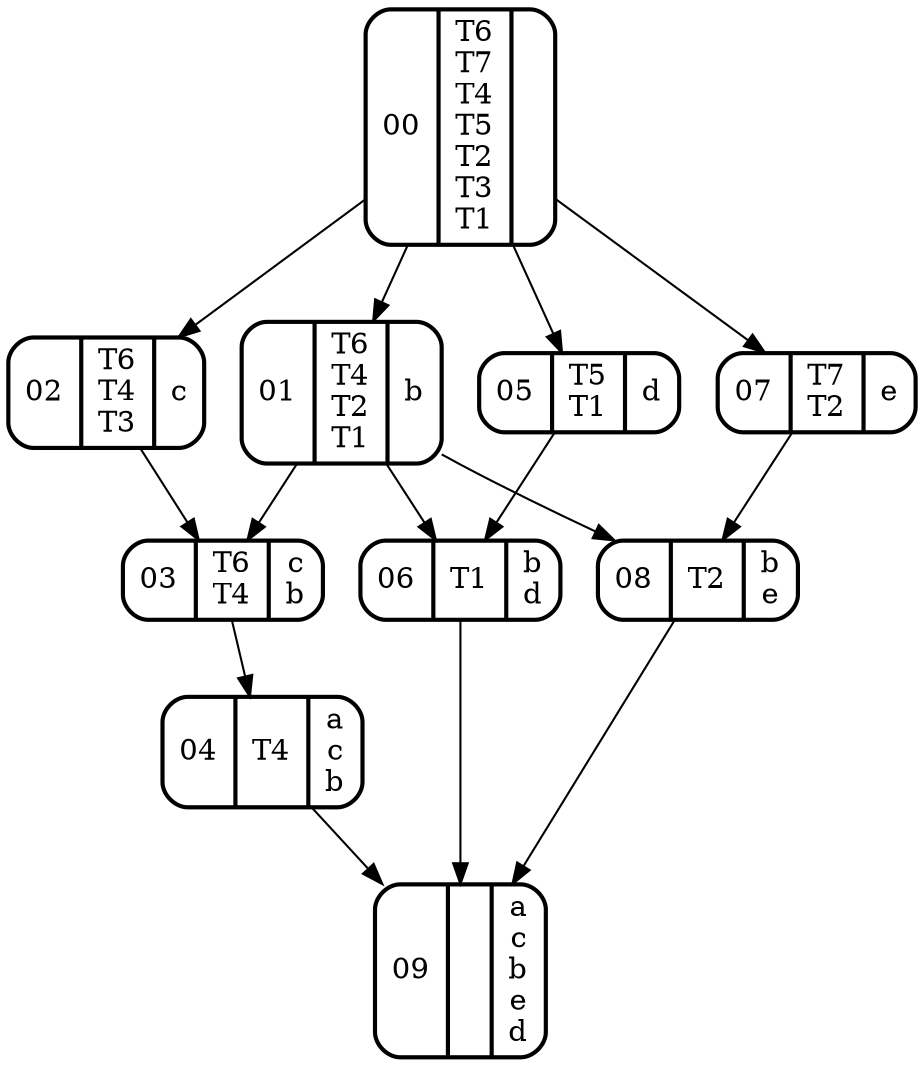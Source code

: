 digraph lattice {
node0 [color=black, shape=Mrecord, style=bold,label="00|T6\nT7\nT4\nT5\nT2\nT3\nT1|"]
node1 [color=black, shape=Mrecord, style=bold,label="01|T6\nT4\nT2\nT1|b"]
node2 [color=black, shape=Mrecord, style=bold,label="02|T6\nT4\nT3|c"]
node3 [color=black, shape=Mrecord, style=bold,label="03|T6\nT4|c\nb"]
node4 [color=black, shape=Mrecord, style=bold,label="04|T4|a\nc\nb"]
node5 [color=black, shape=Mrecord, style=bold,label="05|T5\nT1|d"]
node6 [color=black, shape=Mrecord, style=bold,label="06|T1|b\nd"]
node7 [color=black, shape=Mrecord, style=bold,label="07|T7\nT2|e"]
node8 [color=black, shape=Mrecord, style=bold,label="08|T2|b\ne"]
node9 [color=black, shape=Mrecord, style=bold,label="09||a\nc\nb\ne\nd"]
node0 -> node1 [color=black]
node0 -> node2 [color=black]
node0 -> node5 [color=black]
node0 -> node7 [color=black]
node1 -> node3 [color=black]
node1 -> node6 [color=black]
node1 -> node8 [color=black]
node2 -> node3 [color=black]
node3 -> node4 [color=black]
node4 -> node9 [color=black]
node5 -> node6 [color=black]
node6 -> node9 [color=black]
node7 -> node8 [color=black]
node8 -> node9 [color=black]
}
